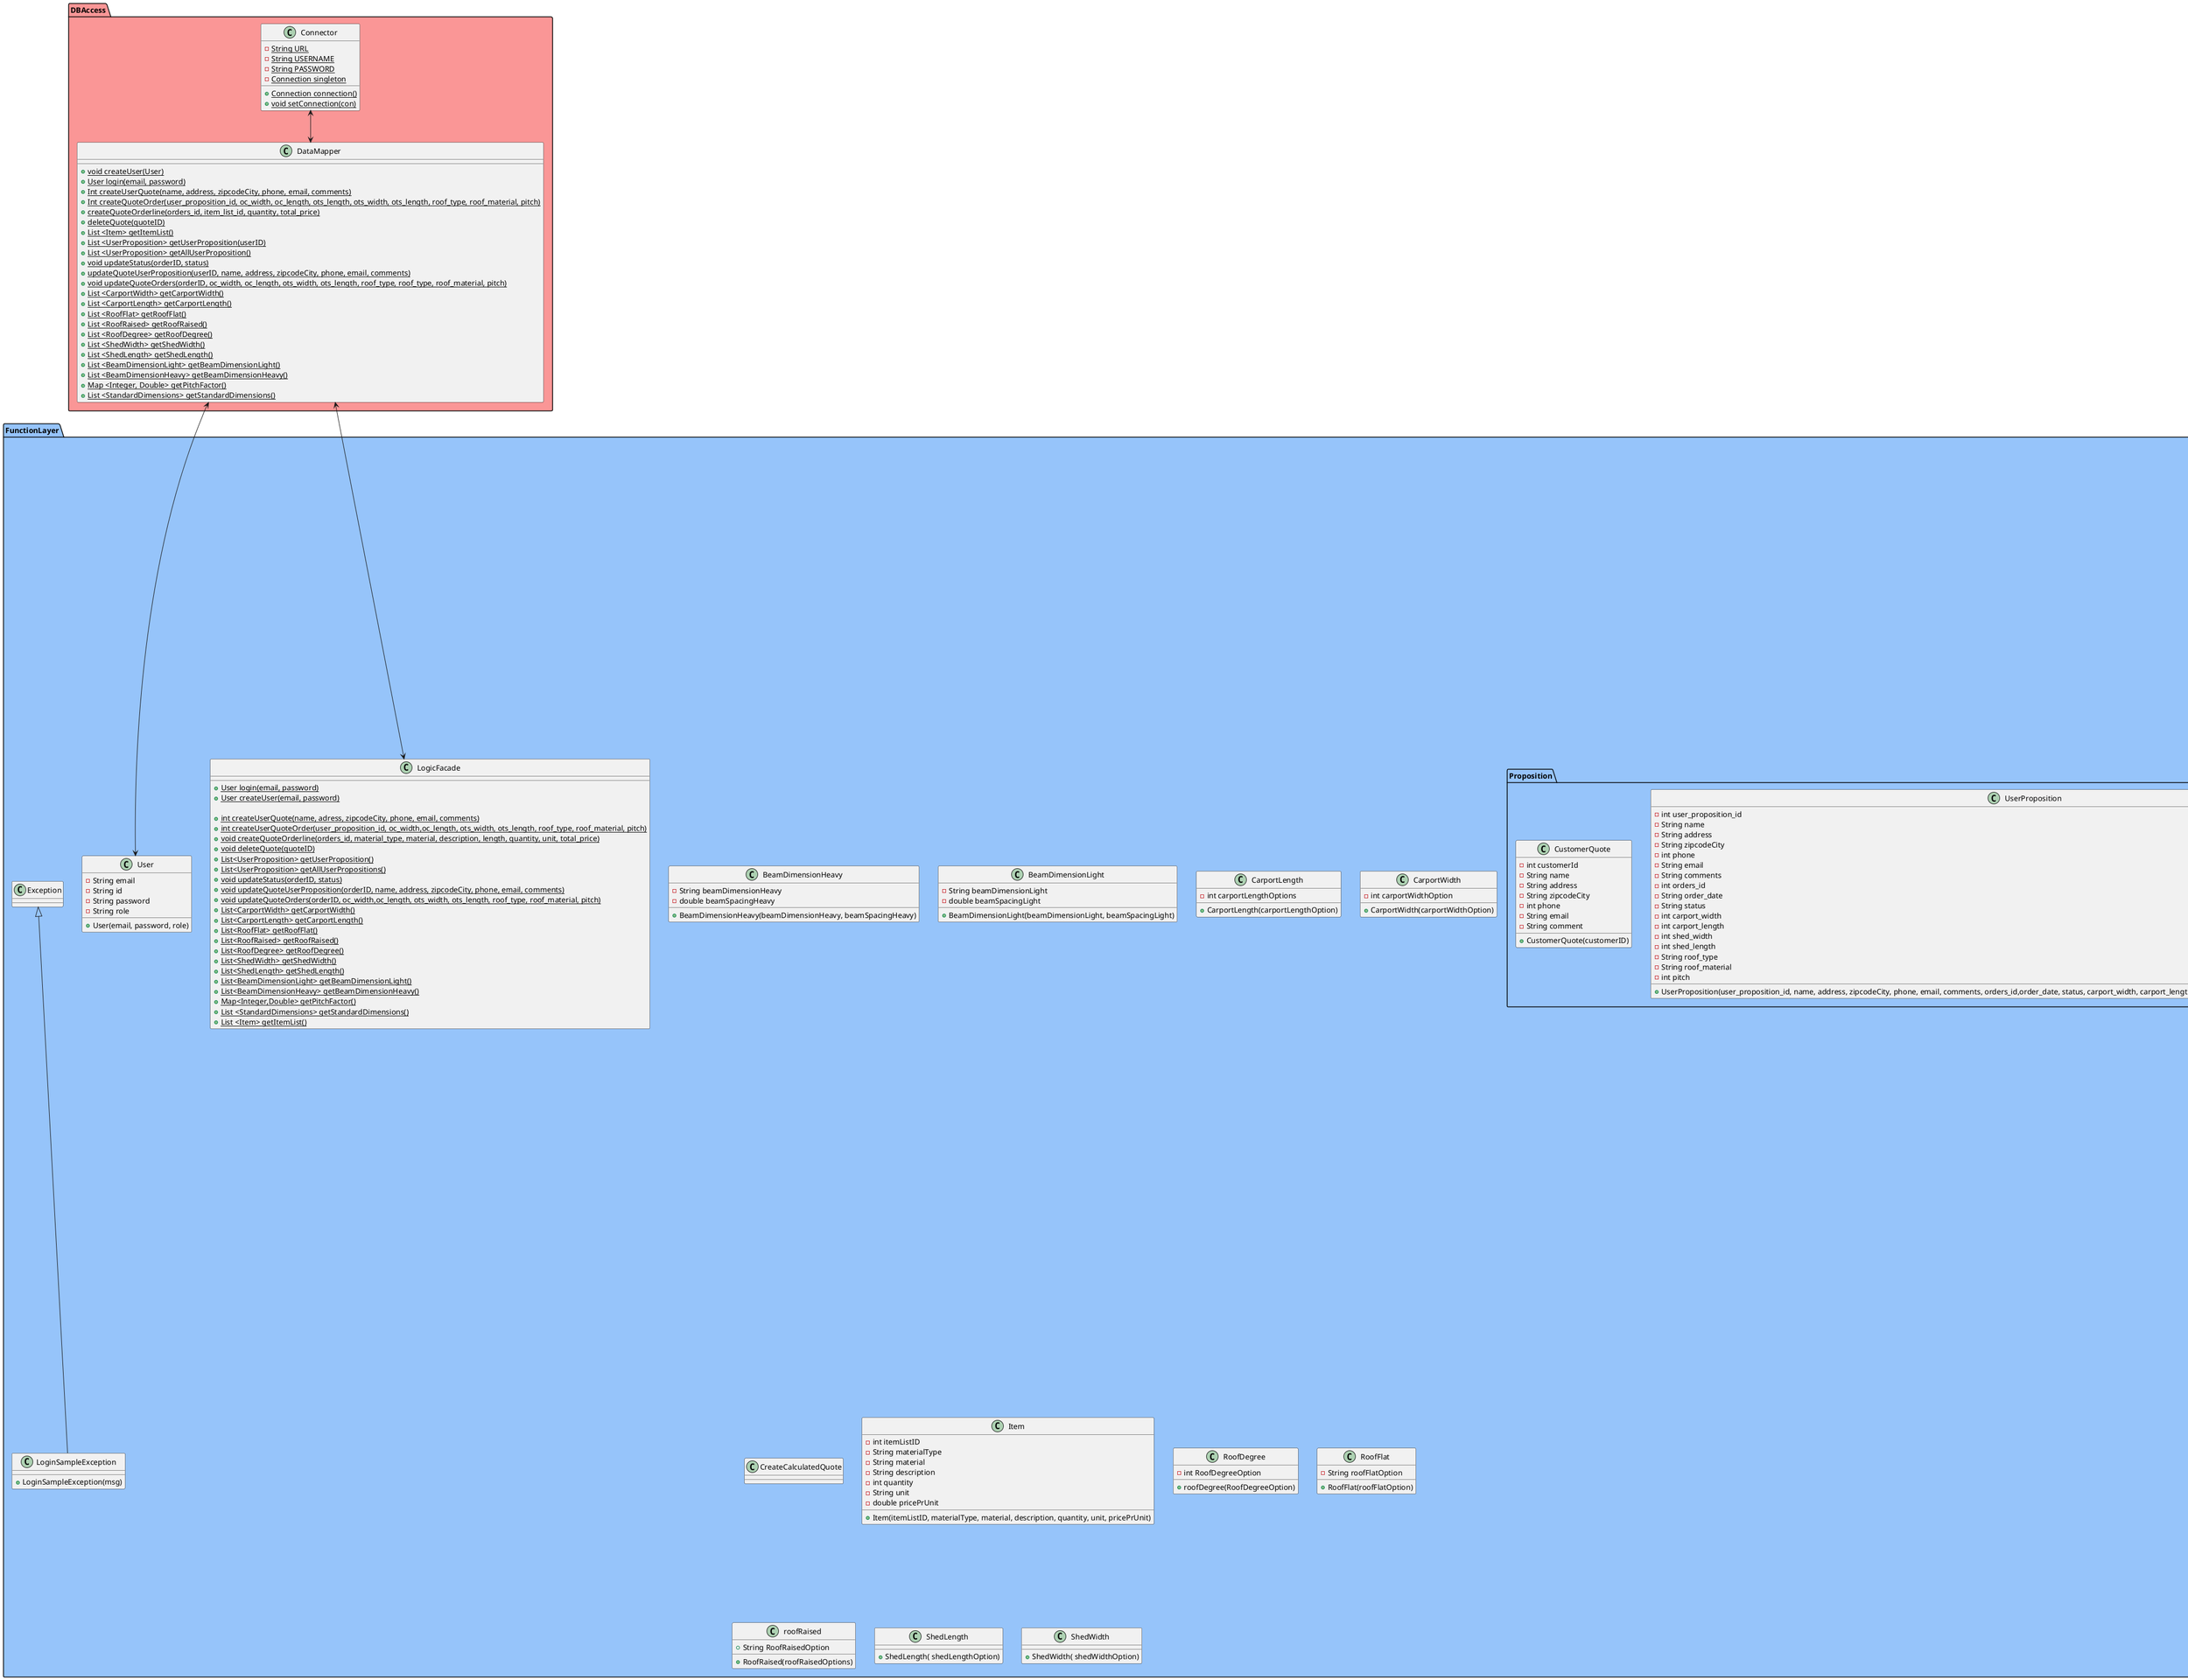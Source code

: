 @startuml

package "DBAccess" #fa9696 {

Class DataMapper{
{static}+void createUser(User)
{static}+User login(email, password)
{static}+Int createUserQuote(name, address, zipcodeCity, phone, email, comments)
{static}+Int createQuoteOrder(user_proposition_id, oc_width, oc_length, ots_length, ots_width, ots_length, roof_type, roof_material, pitch)
{static}+createQuoteOrderline(orders_id, item_list_id, quantity, total_price)
{static}+deleteQuote(quoteID)
{static}+List <Item> getItemList()
{static}+List <UserProposition> getUserProposition(userID)
{static}+List <UserProposition> getAllUserProposition()
{static}+void updateStatus(orderID, status)
{static}+updateQuoteUserProposition(userID, name, address, zipcodeCity, phone, email, comments)
{static}+void updateQuoteOrders(orderID, oc_width, oc_length, ots_width, ots_length, roof_type, roof_type, roof_material, pitch)
{static}+List <CarportWidth> getCarportWidth()
{static}+List <CarportLength> getCarportLength()
{static}+List <RoofFlat> getRoofFlat()
{static}+List <RoofRaised> getRoofRaised()
{static}+List <RoofDegree> getRoofDegree()
{static}+List <ShedWidth> getShedWidth()
{static}+List <ShedLength> getShedLength()
{static}+List <BeamDimensionLight> getBeamDimensionLight()
{static}+List <BeamDimensionHeavy> getBeamDimensionHeavy()
{static}+Map <Integer, Double> getPitchFactor()
{static}+List <StandardDimensions> getStandardDimensions()
}

class Connector{
{static}-String URL
{static}-String USERNAME
{static}-String PASSWORD
{static}-Connection singleton
{static}+Connection connection()
{static}+void setConnection(con)
}

}
/'
Comment
'/

package "FunctionLayer" #96c4fa {

LogicFacade <--> DataMapper
Connector <--> DataMapper
DataMapper <--> User

class BeamDimensionHeavy{
-String beamDimensionHeavy
-double beamSpacingHeavy
}

class BeamDimensionLight{
-String beamDimensionLight
-double beamSpacingLight
}

class CarportLength{
-int carportLengthOptions
}

class CarportWidth{
-int carportWidthOption
}

class CreateCalculatedQuote{
}


class Item{
-int itemListID
-String materialType
-String material
-String description
-int quantity
-String unit
-double pricePrUnit
+Item(itemListID, materialType, material, description, quantity, unit, pricePrUnit)
}


class LogicFacade {
{static}+User login(email, password)
{static}+User createUser(email, password)

{static}+int createUserQuote(name, adress, zipcodeCity, phone, email, comments)
{static}+int createUserQuoteOrder(user_proposition_id, oc_width,oc_length, ots_width, ots_length, roof_type, roof_material, pitch)
{static}+void createQuoteOrderline(orders_id, material_type, material, description, length, quantity, unit, total_price)
{static}+void deleteQuote(quoteID)
{static}+List<UserProposition> getUserProposition()
{static}+List<UserProposition> getAllUserPropositions()
{static}+void updateStatus(orderID, status)
{static}+void updateQuoteUserProposition(orderID, name, address, zipcodeCity, phone, email, comments)
{static}+void updateQuoteOrders(orderID, oc_width,oc_length, ots_width, ots_length, roof_type, roof_material, pitch)
{static}+List<CarportWidth> getCarportWidth()
{static}+List<CarportLength> getCarportLength()
{static}+List<RoofFlat> getRoofFlat()
{static}+List<RoofRaised> getRoofRaised()
{static}+List<RoofDegree> getRoofDegree()
{static}+List<ShedWidth> getShedWidth()
{static}+List<ShedLength> getShedLength()
{static}+List<BeamDimensionLight> getBeamDimensionLight()
{static}+List<BeamDimensionHeavy> getBeamDimensionHeavy()
{static}+Map<Integer,Double> getPitchFactor()
{static}+List <StandardDimensions> getStandardDimensions()
{static}+List <Item> getItemList()
}

class LoginSampleException extends Exception{
+LoginSampleException(msg)
}

class RoofDegree{
-int RoofDegreeOption
+roofDegree(RoofDegreeOption)
}

class RoofFlat{
-String roofFlatOption
+RoofFlat(roofFlatOption)
}

class roofRaised{
+String RoofRaisedOption
+RoofRaised(roofRaisedOptions)
}

class ShedLength{
+ShedLength( shedLengthOption)
}

class ShedWidth{
+ShedWidth( shedWidthOption)
}

class User{
-String email
-String id
-String password
-String role
+User(email, password, role)
}

class BeamDimensionHeavy{
+BeamDimensionHeavy(beamDimensionHeavy, beamSpacingHeavy)
}

class BeamDimensionLight{
+BeamDimensionLight(beamDimensionLight, beamSpacingLight)
}

class CarportLength{
+CarportLength(carportLengthOption)
}

class CarportWidth{
+CarportWidth(carportWidthOption)
}

package "Calculations" #96c4fa {

class CarportCalculation{
-int orderID
-int bottomLathSpan
-int bottomLaths
-double topLathGap
-double avgLathSpan
-double roofTileLength
-double roofTileWidth
-double roofTrapezLength
-double roofTrapezWidth
-String shedCladdingBoardDim
-String beamDimensionHeavy
-String beamDimensionLight
-int raftType
-int shedWallLathType
-int shedCladdingBoardType
-int roofLathType
-int supportStrapType
-int roofCladType
-int sternBoardType
-int beamType
-boolean raisedRoof
-int carportLength
-int carportWidth
-int customerRoofAngle
-int shedLength
-int shedWidth
-double raftLength
-int noOfRafts
-double raftDistance
-double avgRaftDistance
-String raftDimension
-double horizontalRaftLength
-double verticalRaftLength
-int noOfHorizontalRafts
-int noOfVerticalRafts
-int noOfShedWallLaths
-double shedWallLathsTotalLength
-int noOfCladdingBoardsTotal
-double claddingBoardOverlap
-int noOfCladdingBoardsWidth
-int noOfCladdingBoardsLength
-double calcRoofHeight
-int noOfLaths
-double lathSpan
-double supportingStrapLength
-int totalNumberOfRoofTiles
-int totalNumberOfRoofTrapezPlates
-String roofCladdingType
-int calcAngle
-boolean roofHeavy
-double sternBoardLength
-String beamDimension
-int noOfBeams

-List <BeamDimensionHeavy> raftStringHeavy
-List <BeamDimensionLight> raftStringHeavy
+Arraylist<Arraylist> raftDistancesLight
+Arraylist<Arraylist> raftDistancesHeavy
-List<StandardDimensions> standardDimensions
-Map<Integer, Double> angleAndFactor

-calcRaftLength(carportWidth, customerRoofAngle,calculateRoofAngle)
-calcShedCladding(shedWidth, shedLength)
-calculateShedWallLaths()
-calcRoofCladdingArea(carportLength, calcRaftLength, ROOF_TILE_LENGTH, ROOF_TILE_WIDTH, ROOF_TRAPEZ_LENGTH, ROOF_TRAPEZ_WIDTH, customerRoofAngle)
-calcNoOfBeamsAndDim(shedLength)
-calculateSupportingStrap(carportWidth, carportLength)
-calculateRoofAngle(customerRoofAngle)
-calcSternBoardLength(RaftLength)
-noOfRafts(carportLength, raftDistance)
-calcRoofHeight(customerRoofAngle, carportWidth)
-calcRoofLaths(calcRaftLength)
}

class StandardDimensions{
-int bottom_lathspan
-int bottom_laths
-double top_lath_gap
-double avg_lath_span
-double roof_tile_length
-double roof_tile_width
-double roof_trapez_length
-double roof_trapez_width
-String shed_claddeing_board_dim
-String beam_dimension_heavy
-String beam_dimension_light

+StandardDimensions(bottom_lathspan,bottom_laths,top_lath_gap,avg_lath_span,roof_tile_length, roof_tile_width, roof_trapez_length, roof_trapez_width, shed_claddeing_board_dim, beam_dimension_heavy, beam_dimension_light)
}

class PriceCalculator{
-double totalRaftLength
-double totalRaftPrice
-double totalShedWallLathLength
-double totalShedCladdingBoardLength
-double totalShedCladdingBoardPrice
-double totalShedWallLathPrice
-double totalLathsLength
-double totalSupportingStrapLength
-int totalNumberOfRoofTiles
-int totalNumberOfRoofTrapezPlates
-double totalRoofLathPrice
-double totalSupportingStrapPrice
-double totalRoofCladPrice
-double totalSternBoardLength
-double totalNoOfBeamLength
-double totalSternBoardPrice
-double totalBeamPrice
-double totalCarportPrice

+PriceCalculator(CarportCalculation cpCalc)
-void calculateCarportTotalPrice(raft, shedCladBoard, shedLath, roofFlat, supportStrap, roofClad, sternBoard, beam)
-Item itemSearch(int itemID)
}

}

package "Drawings" #96c4fa {
class Svg{
-double carportWidth
-double carportLength
-double carportX
-double carportY
-double noOfRafts
-double raftDistance
-double raftLength
-double raftWidth
-double raftX
-double raftY
-double shedLength
-double shedWidth
-double shedX
-double shedY
-double noOfLaths
-double lathLength
-double lathWidth
-double lathSpan
-double lathX
-double lathY
-double noOfBeams
-double beamDistance
-double beamHight
-double beamWidth
-double beamX
-double beamY
-double roofBargeHeigt
-double roofBargeWidth
-double roofBargeX
-double roofBargeY
-double windCrossX1
-double windCrossX2
-double windCrossY1
-double windCrossY2
-double arrowLineX1
-double arrowLineX2
-double arrowLineY1
-double arrowLineY2
-double textX
-double textY
-int text

-Stringbuilder svg
-String headerTemplate
-String rectTemplate
-String lineTemplate
-String dotLineTemplate
-String lowerTextTemplate
-String upperTextTemplate
+Svg(height, width, viewbox, x, y)
+Svg(x1, y1, x2, y2)
+Svg(x, y, text)

+void addCarport()

+ toString()
}

class SvgSideways{
-double carportLength
-double carportX
-double carportY
-double noOfRafts
-double raftDistance
-double raftHeight
-double raftWidth
-double raftX
-double raftY
-double roofHeigt
-int pitch
-double roofLength
-double roofX
-double roofY
-double roofRidgeHeight
-double roofRidgeLength
-double RidgeX
-double RidgeY
-double roofBargeHeigt
-double roofBargeLength
-double roofBargeX
-double roofBargeY
-double fasciaBoardHeight
-double fasciaBoardLength
-double fasciaBoardX
-double fasciaBoardY
-double shedLength
-double shedX
-double shedX2
-double shedY
-double shedCladdingWidth
-double shedCladdingHeight
-double noOfCladsSideways
-double noOfLaths
-double lathWidth
-double lathLength
-double lathSpan
-double lathX
-double lathY
-double noOfBeams
-double beamlength
-double beamWidth
-double beamX
-double beamY
-double roofTileHeight
-double roofTileWidth
-double roofTileColumns
-double roofTileRows
-double roofTilesX1
-double roofTilesY1
-double roofTilesPx
-double roofTilesPy
-double carportHeight = (roofHeigt+beamlength+5)

-Stringbuilder svgSideways
-String headerTemplate
-String rectTemplate
-String rectTemplateRoof
-String rectTemplateShed
-String rectTemplateShed2
-String rectTemplatelaths
-String rectTemplateTile
-String rectTemplateHiddenTile
-String lineTemplate
-String lineNoArrowTemplate
-String dotLineTemplate
-String lowerTextTemplate
-String upperTextTemplate
-String roofTileTemplate1
-String roofTileTemplate2
-String roofTileTemplate

+SvgSideways(height, width, viewbox, x, y)
+SvgSideways(x1, y1, x2, y2)
+SvgSideways(x, y, text)

+void addRoof()
+void addCarport()
+void addLines()
+void addRoofTiles()

+ toString()
}
}

package "Proposition" #96c4fa {

class UserProposition{
-int user_proposition_id
-String name
-String address
-String zipcodeCity
-int phone
-String email
-String comments
-int orders_id
-String order_date
-String status
-int carport_width
-int carport_length
-int shed_width
-int shed_length
-String roof_type
-String roof_material
-int pitch

+UserProposition(user_proposition_id, name, address, zipcodeCity, phone, email, comments, orders_id,order_date, status, carport_width, carport_length, shed_width, shed_length, roof_type, roof_material, pitch)
}

class CustomerQuote{
-int customerId
-String name
-String address
-String zipcodeCity
-int phone
-String email
-String comment
+CustomerQuote(customerID)
}

}
}

package "PresentationLayer" #78d683 {

FrontController --|> Command

class Command{
{Static}-HashMap: String, command
{Static}-void initCommands()
{Static}+Command from(request)
{abstract} String execute()
}

class CarportCalcPage extends Command{
+String execute(request, response)
}

class FrontController extends HttpServlet{
#void processRequest(request, response)
#void doGet(request, response)
#void doPost(request, response)
#void getServletInfo()
}

class Login extends Command{
+String execute(request,response)
}

class Redirect extends Command{
+String execute(request,response)
}

class Register extends Command{
+String execute(request,response)
}

class UnknownCommand extends Command{
+String execute(request,response)
}

class Drawing extends Command{
+String execute(request,response)
}

class AdminRejectQuote extends Command{
+String execute(request,response)
}

class CarportCustomize extends Command{
+String execute(request,response)
}

class DrawingSideways extends Command{
+String execute(request,response)
}

class QuoteView extends Command{
+String execute(request,response)
}

class RejectQuote extends Command{
+String execute(request,response)
}

class Carportcustomize extends Command{
{Static}+String execute(request,response)
{Static}+List<CarportWidth> carportWidth
{Static}+List<CarportLength> carportLength
{Static}+List<RoofFlat> roofFlat
{Static}+List<RoofRaised> roofRaised
{Static}+List<RoofDegree> roofDegree
{Static}+List<ShedWidth> shedWidth
{Static}+List<ShedLength> shedLength
}

class DrawingSideways extends Command{
 {Static}+String execute(request,response)
}

}

@enduml